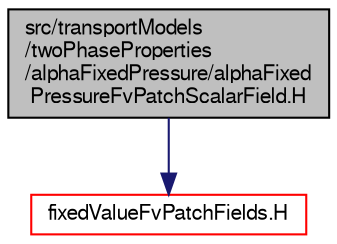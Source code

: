 digraph "src/transportModels/twoPhaseProperties/alphaFixedPressure/alphaFixedPressureFvPatchScalarField.H"
{
  bgcolor="transparent";
  edge [fontname="FreeSans",fontsize="10",labelfontname="FreeSans",labelfontsize="10"];
  node [fontname="FreeSans",fontsize="10",shape=record];
  Node1 [label="src/transportModels\l/twoPhaseProperties\l/alphaFixedPressure/alphaFixed\lPressureFvPatchScalarField.H",height=0.2,width=0.4,color="black", fillcolor="grey75", style="filled" fontcolor="black"];
  Node1 -> Node2 [color="midnightblue",fontsize="10",style="solid",fontname="FreeSans"];
  Node2 [label="fixedValueFvPatchFields.H",height=0.2,width=0.4,color="red",URL="$a04756.html"];
}

